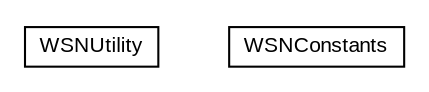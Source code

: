 #!/usr/local/bin/dot
#
# Class diagram 
# Generated by UMLGraph version R5_6-24-gf6e263 (http://www.umlgraph.org/)
#

digraph G {
	edge [fontname="arial",fontsize=10,labelfontname="arial",labelfontsize=10];
	node [fontname="arial",fontsize=10,shape=plaintext];
	nodesep=0.25;
	ranksep=0.5;
	// org.miloss.fgsms.wsn.WSNUtility
	c0 [label=<<table title="org.miloss.fgsms.wsn.WSNUtility" border="0" cellborder="1" cellspacing="0" cellpadding="2" port="p" href="./WSNUtility.html">
		<tr><td><table border="0" cellspacing="0" cellpadding="1">
<tr><td align="center" balign="center"> WSNUtility </td></tr>
		</table></td></tr>
		</table>>, URL="./WSNUtility.html", fontname="arial", fontcolor="black", fontsize=10.0];
	// org.miloss.fgsms.wsn.WSNConstants
	c1 [label=<<table title="org.miloss.fgsms.wsn.WSNConstants" border="0" cellborder="1" cellspacing="0" cellpadding="2" port="p" href="./WSNConstants.html">
		<tr><td><table border="0" cellspacing="0" cellpadding="1">
<tr><td align="center" balign="center"> WSNConstants </td></tr>
		</table></td></tr>
		</table>>, URL="./WSNConstants.html", fontname="arial", fontcolor="black", fontsize=10.0];
}

